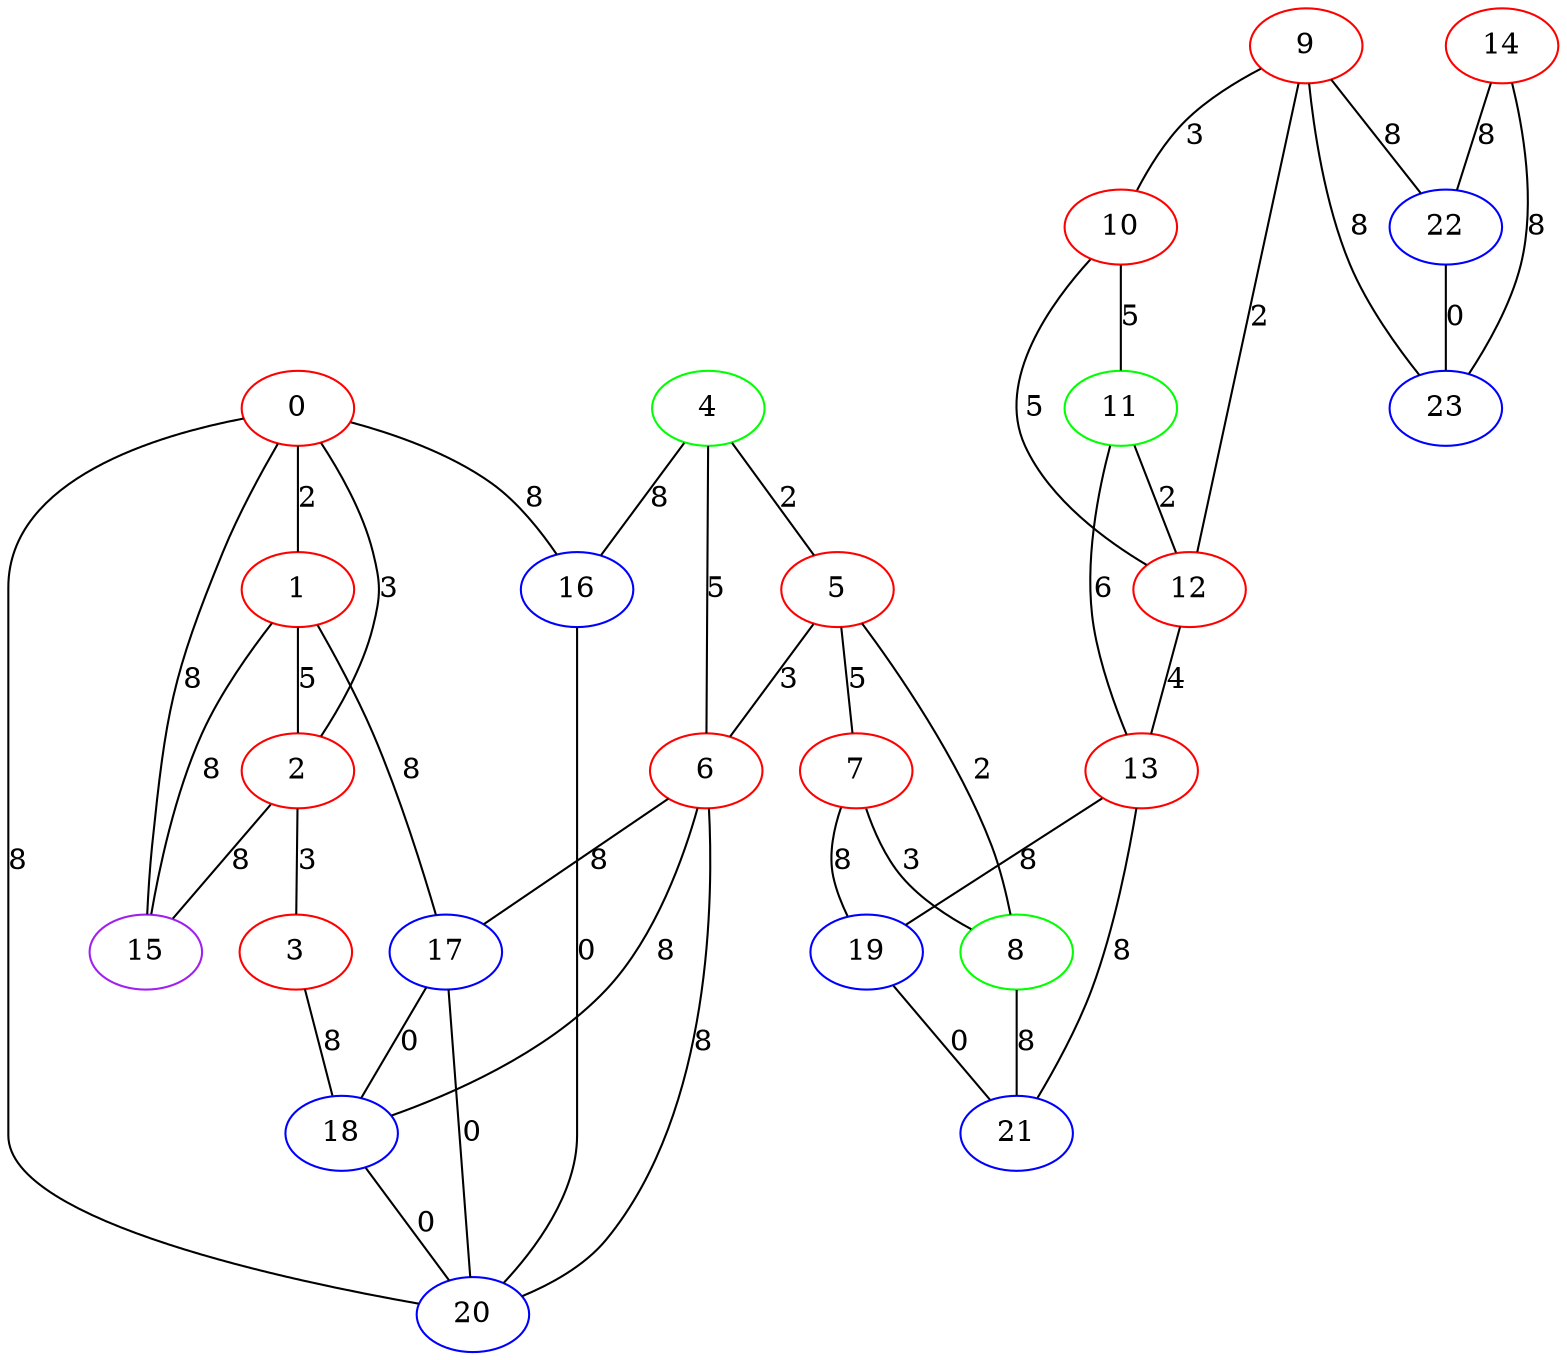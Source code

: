 graph "" {
0 [color=red, weight=1];
1 [color=red, weight=1];
2 [color=red, weight=1];
3 [color=red, weight=1];
4 [color=green, weight=2];
5 [color=red, weight=1];
6 [color=red, weight=1];
7 [color=red, weight=1];
8 [color=green, weight=2];
9 [color=red, weight=1];
10 [color=red, weight=1];
11 [color=green, weight=2];
12 [color=red, weight=1];
13 [color=red, weight=1];
14 [color=red, weight=1];
15 [color=purple, weight=4];
16 [color=blue, weight=3];
17 [color=blue, weight=3];
18 [color=blue, weight=3];
19 [color=blue, weight=3];
20 [color=blue, weight=3];
21 [color=blue, weight=3];
22 [color=blue, weight=3];
23 [color=blue, weight=3];
0 -- 16  [key=0, label=8];
0 -- 1  [key=0, label=2];
0 -- 2  [key=0, label=3];
0 -- 20  [key=0, label=8];
0 -- 15  [key=0, label=8];
1 -- 17  [key=0, label=8];
1 -- 2  [key=0, label=5];
1 -- 15  [key=0, label=8];
2 -- 3  [key=0, label=3];
2 -- 15  [key=0, label=8];
3 -- 18  [key=0, label=8];
4 -- 16  [key=0, label=8];
4 -- 5  [key=0, label=2];
4 -- 6  [key=0, label=5];
5 -- 8  [key=0, label=2];
5 -- 6  [key=0, label=3];
5 -- 7  [key=0, label=5];
6 -- 17  [key=0, label=8];
6 -- 18  [key=0, label=8];
6 -- 20  [key=0, label=8];
7 -- 8  [key=0, label=3];
7 -- 19  [key=0, label=8];
8 -- 21  [key=0, label=8];
9 -- 10  [key=0, label=3];
9 -- 12  [key=0, label=2];
9 -- 22  [key=0, label=8];
9 -- 23  [key=0, label=8];
10 -- 11  [key=0, label=5];
10 -- 12  [key=0, label=5];
11 -- 12  [key=0, label=2];
11 -- 13  [key=0, label=6];
12 -- 13  [key=0, label=4];
13 -- 19  [key=0, label=8];
13 -- 21  [key=0, label=8];
14 -- 22  [key=0, label=8];
14 -- 23  [key=0, label=8];
16 -- 20  [key=0, label=0];
17 -- 18  [key=0, label=0];
17 -- 20  [key=0, label=0];
18 -- 20  [key=0, label=0];
19 -- 21  [key=0, label=0];
22 -- 23  [key=0, label=0];
}
